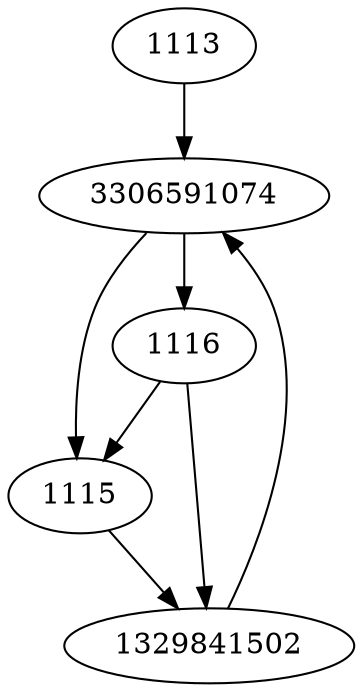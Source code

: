 strict digraph  {
3306591074;
1113;
1115;
1116;
1329841502;
3306591074 -> 1115;
3306591074 -> 1116;
1113 -> 3306591074;
1115 -> 1329841502;
1116 -> 1115;
1116 -> 1329841502;
1329841502 -> 3306591074;
}
